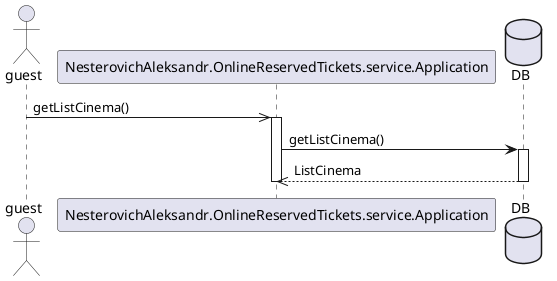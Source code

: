 @startuml

actor guest

guest ->> NesterovichAleksandr.OnlineReservedTickets.service.Application : getListCinema()

activate NesterovichAleksandr.OnlineReservedTickets.service.Application

database DB

NesterovichAleksandr.OnlineReservedTickets.service.Application -> DB : getListCinema()
activate DB
NesterovichAleksandr.OnlineReservedTickets.service.Application <<-- DB : ListCinema
deactivate DB

deactivate NesterovichAleksandr.OnlineReservedTickets.service.Application

@enduml